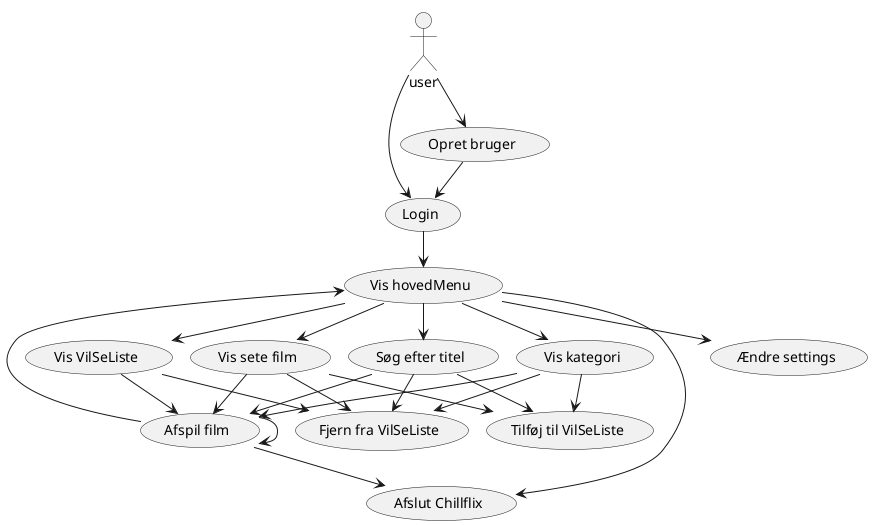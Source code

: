 @startuml
'https://plantuml.com/use-case-diagram
!pragma layout smetana
actor user

usecase "Opret bruger" as UC1
usecase "Login" as UC2
usecase "Søg efter titel" as UC3
usecase "Vis kategori" as UC4
usecase "Ændre settings" as UC5
usecase "Afspil film" as UC6
usecase "Tilføj til VilSeListe" as UC7
usecase "Afslut Chillflix" as UC8
usecase "Vis sete film" as UC9
usecase "Vis VilSeListe" as UC10
usecase "Fjern fra VilSeListe" as UC11
usecase "Vis hovedMenu" as UC12


user-->UC1
UC1-->UC2
user-->UC2
UC12-->UC3
UC12-->UC4
UC12-->UC5
UC2-->UC12
UC12-->UC9
UC12-->UC10
UC3-->UC6
UC3-->UC7
UC3-->UC11
UC4-->UC6
UC4-->UC7
UC4-->UC11
UC9-->UC6
UC9-->UC7
UC10-->UC6
UC10-->UC11
UC9-->UC11
UC12-->UC8
UC6-->UC8
UC6-->UC6
UC6-->UC12













@enduml